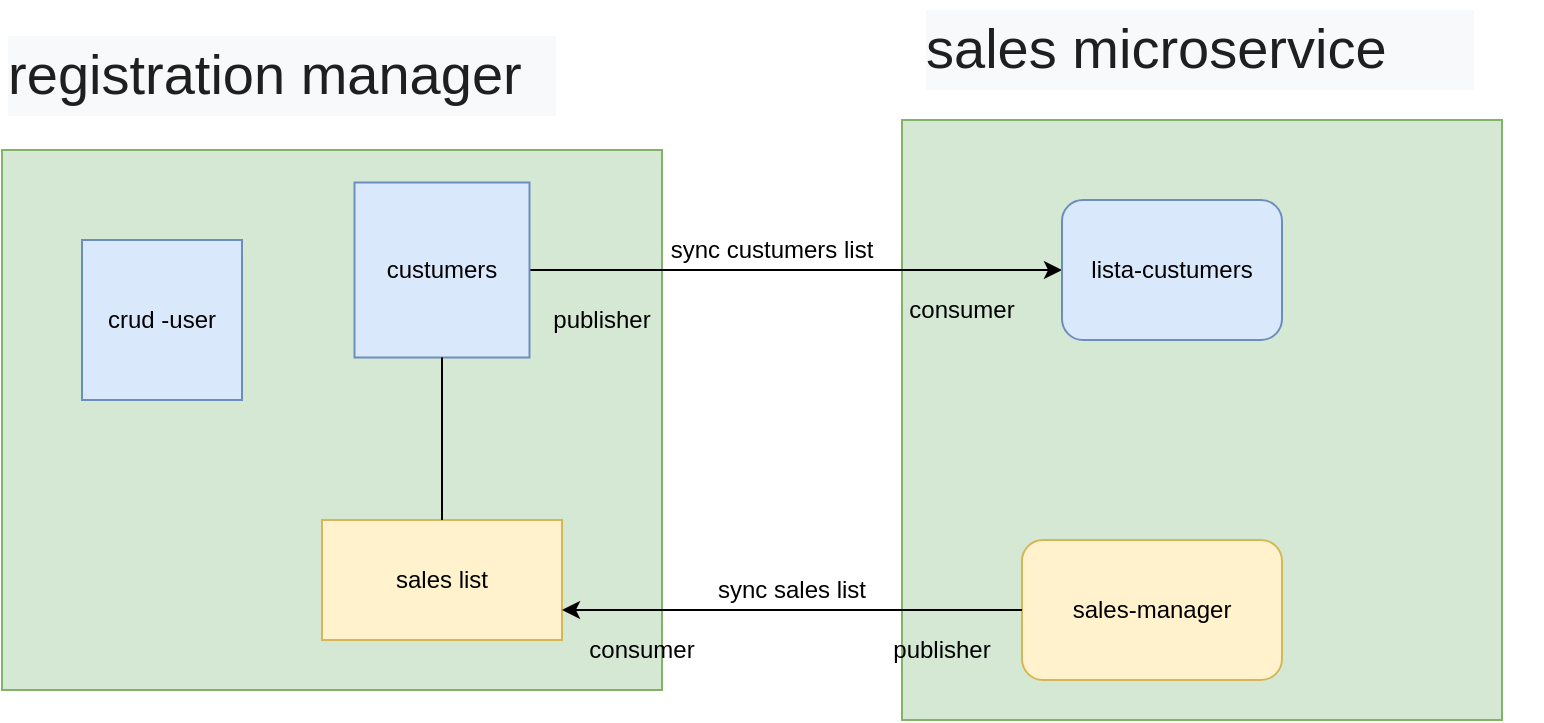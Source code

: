 <mxfile version="24.3.1" type="github">
  <diagram name="Página-1" id="cn_E2bbmITCYlaaLjFei">
    <mxGraphModel dx="1032" dy="493" grid="1" gridSize="10" guides="1" tooltips="1" connect="1" arrows="1" fold="1" page="1" pageScale="1" pageWidth="827" pageHeight="1169" math="0" shadow="0">
      <root>
        <mxCell id="0" />
        <mxCell id="1" parent="0" />
        <mxCell id="rKuE2fI94Vgp0qUUckkk-2" value="" style="rounded=0;whiteSpace=wrap;html=1;fillColor=#d5e8d4;strokeColor=#82b366;" vertex="1" parent="1">
          <mxGeometry x="40" y="95" width="330" height="270" as="geometry" />
        </mxCell>
        <mxCell id="rKuE2fI94Vgp0qUUckkk-3" value="" style="whiteSpace=wrap;html=1;aspect=fixed;fillColor=#d5e8d4;strokeColor=#82b366;" vertex="1" parent="1">
          <mxGeometry x="490" y="80" width="300" height="300" as="geometry" />
        </mxCell>
        <mxCell id="rKuE2fI94Vgp0qUUckkk-6" value="&#xa;&lt;pre style=&quot;unicode-bidi: isolate; font-size: 28px; line-height: 36px; background-color: rgb(248, 249, 250); border: none; padding: 2px 0.14em 2px 0px; position: relative; margin: -2px 0px; resize: none; font-family: inherit; overflow: hidden; text-align: left; width: 270px; white-space: pre-wrap; overflow-wrap: break-word; color: rgb(31, 31, 31); font-style: normal; font-variant-ligatures: normal; font-variant-caps: normal; font-weight: 400; letter-spacing: normal; orphans: 2; text-indent: 0px; text-transform: none; widows: 2; word-spacing: 0px; -webkit-text-stroke-width: 0px; text-decoration-thickness: initial; text-decoration-style: initial; text-decoration-color: initial;&quot; dir=&quot;ltr&quot; data-ved=&quot;2ahUKEwjelrbJueKFAxUDEbkGHW9EBxUQ3ewLegQIBRAU&quot; aria-label=&quot;Texto traduzido&quot; id=&quot;tw-target-text&quot; data-placeholder=&quot;Tradução&quot; class=&quot;tw-data-text tw-text-large tw-ta&quot;&gt;&lt;span lang=&quot;en&quot; class=&quot;Y2IQFc&quot;&gt;registration manager&lt;/span&gt;&lt;/pre&gt;&#xa;&#xa;" style="text;html=1;align=center;verticalAlign=middle;whiteSpace=wrap;rounded=0;" vertex="1" parent="1">
          <mxGeometry x="100" y="50" width="160" height="30" as="geometry" />
        </mxCell>
        <mxCell id="rKuE2fI94Vgp0qUUckkk-7" value="&lt;pre class=&quot;tw-data-text tw-text-large tw-ta&quot; data-placeholder=&quot;Tradução&quot; id=&quot;tw-target-text&quot; aria-label=&quot;Texto traduzido&quot; data-ved=&quot;2ahUKEwjelrbJueKFAxUDEbkGHW9EBxUQ3ewLegQIBRAU&quot; dir=&quot;ltr&quot; style=&quot;unicode-bidi: isolate; font-size: 28px; line-height: 36px; background-color: rgb(248, 249, 250); border: none; padding: 2px 0.14em 2px 0px; position: relative; margin: -2px 0px; resize: none; font-family: inherit; overflow: hidden; text-align: left; width: 270px; white-space: pre-wrap; overflow-wrap: break-word; color: rgb(31, 31, 31); font-style: normal; font-variant-ligatures: normal; font-variant-caps: normal; font-weight: 400; letter-spacing: normal; orphans: 2; text-indent: 0px; text-transform: none; widows: 2; word-spacing: 0px; -webkit-text-stroke-width: 0px; text-decoration-thickness: initial; text-decoration-style: initial; text-decoration-color: initial;&quot;&gt;&lt;span class=&quot;Y2IQFc&quot; lang=&quot;en&quot;&gt;sales microservice&lt;/span&gt;&lt;/pre&gt;" style="text;whiteSpace=wrap;html=1;" vertex="1" parent="1">
          <mxGeometry x="500" y="20" width="310" height="60" as="geometry" />
        </mxCell>
        <mxCell id="rKuE2fI94Vgp0qUUckkk-19" style="edgeStyle=orthogonalEdgeStyle;rounded=0;orthogonalLoop=1;jettySize=auto;html=1;exitX=1;exitY=0.5;exitDx=0;exitDy=0;" edge="1" parent="1" source="rKuE2fI94Vgp0qUUckkk-8" target="rKuE2fI94Vgp0qUUckkk-10">
          <mxGeometry relative="1" as="geometry" />
        </mxCell>
        <mxCell id="rKuE2fI94Vgp0qUUckkk-8" value="custumers" style="whiteSpace=wrap;html=1;aspect=fixed;fillColor=#dae8fc;strokeColor=#6c8ebf;" vertex="1" parent="1">
          <mxGeometry x="216.25" y="111.25" width="87.5" height="87.5" as="geometry" />
        </mxCell>
        <mxCell id="rKuE2fI94Vgp0qUUckkk-9" value="crud -user" style="whiteSpace=wrap;html=1;aspect=fixed;fillColor=#dae8fc;strokeColor=#6c8ebf;" vertex="1" parent="1">
          <mxGeometry x="80" y="140" width="80" height="80" as="geometry" />
        </mxCell>
        <mxCell id="rKuE2fI94Vgp0qUUckkk-10" value="lista-custumers" style="rounded=1;whiteSpace=wrap;html=1;fillColor=#dae8fc;strokeColor=#6c8ebf;" vertex="1" parent="1">
          <mxGeometry x="570" y="120" width="110" height="70" as="geometry" />
        </mxCell>
        <mxCell id="rKuE2fI94Vgp0qUUckkk-11" value="sales list" style="rounded=0;whiteSpace=wrap;html=1;fillColor=#fff2cc;strokeColor=#d6b656;" vertex="1" parent="1">
          <mxGeometry x="200" y="280" width="120" height="60" as="geometry" />
        </mxCell>
        <mxCell id="rKuE2fI94Vgp0qUUckkk-12" value="sales-manager" style="rounded=1;whiteSpace=wrap;html=1;fillColor=#fff2cc;strokeColor=#d6b656;" vertex="1" parent="1">
          <mxGeometry x="550" y="290" width="130" height="70" as="geometry" />
        </mxCell>
        <mxCell id="rKuE2fI94Vgp0qUUckkk-14" value="" style="endArrow=classic;html=1;rounded=0;entryX=1;entryY=0.75;entryDx=0;entryDy=0;" edge="1" parent="1" source="rKuE2fI94Vgp0qUUckkk-12" target="rKuE2fI94Vgp0qUUckkk-11">
          <mxGeometry width="50" height="50" relative="1" as="geometry">
            <mxPoint x="390" y="280" as="sourcePoint" />
            <mxPoint x="440" y="230" as="targetPoint" />
          </mxGeometry>
        </mxCell>
        <mxCell id="rKuE2fI94Vgp0qUUckkk-16" value="sync sales list" style="text;html=1;align=center;verticalAlign=middle;whiteSpace=wrap;rounded=0;" vertex="1" parent="1">
          <mxGeometry x="390" y="300" width="90" height="30" as="geometry" />
        </mxCell>
        <mxCell id="rKuE2fI94Vgp0qUUckkk-25" value="" style="endArrow=none;html=1;rounded=0;" edge="1" parent="1" source="rKuE2fI94Vgp0qUUckkk-11" target="rKuE2fI94Vgp0qUUckkk-8">
          <mxGeometry width="50" height="50" relative="1" as="geometry">
            <mxPoint x="390" y="280" as="sourcePoint" />
            <mxPoint x="440" y="230" as="targetPoint" />
          </mxGeometry>
        </mxCell>
        <mxCell id="rKuE2fI94Vgp0qUUckkk-26" value="sync custumers list" style="text;html=1;align=center;verticalAlign=middle;whiteSpace=wrap;rounded=0;" vertex="1" parent="1">
          <mxGeometry x="370" y="130" width="110" height="30" as="geometry" />
        </mxCell>
        <mxCell id="rKuE2fI94Vgp0qUUckkk-28" value="consumer" style="text;html=1;align=center;verticalAlign=middle;whiteSpace=wrap;rounded=0;" vertex="1" parent="1">
          <mxGeometry x="330" y="330" width="60" height="30" as="geometry" />
        </mxCell>
        <mxCell id="rKuE2fI94Vgp0qUUckkk-29" value="publisher" style="text;html=1;align=center;verticalAlign=middle;whiteSpace=wrap;rounded=0;" vertex="1" parent="1">
          <mxGeometry x="480" y="330" width="60" height="30" as="geometry" />
        </mxCell>
        <mxCell id="rKuE2fI94Vgp0qUUckkk-30" value="publisher" style="text;html=1;align=center;verticalAlign=middle;whiteSpace=wrap;rounded=0;" vertex="1" parent="1">
          <mxGeometry x="310" y="165" width="60" height="30" as="geometry" />
        </mxCell>
        <mxCell id="rKuE2fI94Vgp0qUUckkk-31" value="consumer" style="text;html=1;align=center;verticalAlign=middle;whiteSpace=wrap;rounded=0;" vertex="1" parent="1">
          <mxGeometry x="490" y="160" width="60" height="30" as="geometry" />
        </mxCell>
      </root>
    </mxGraphModel>
  </diagram>
</mxfile>

